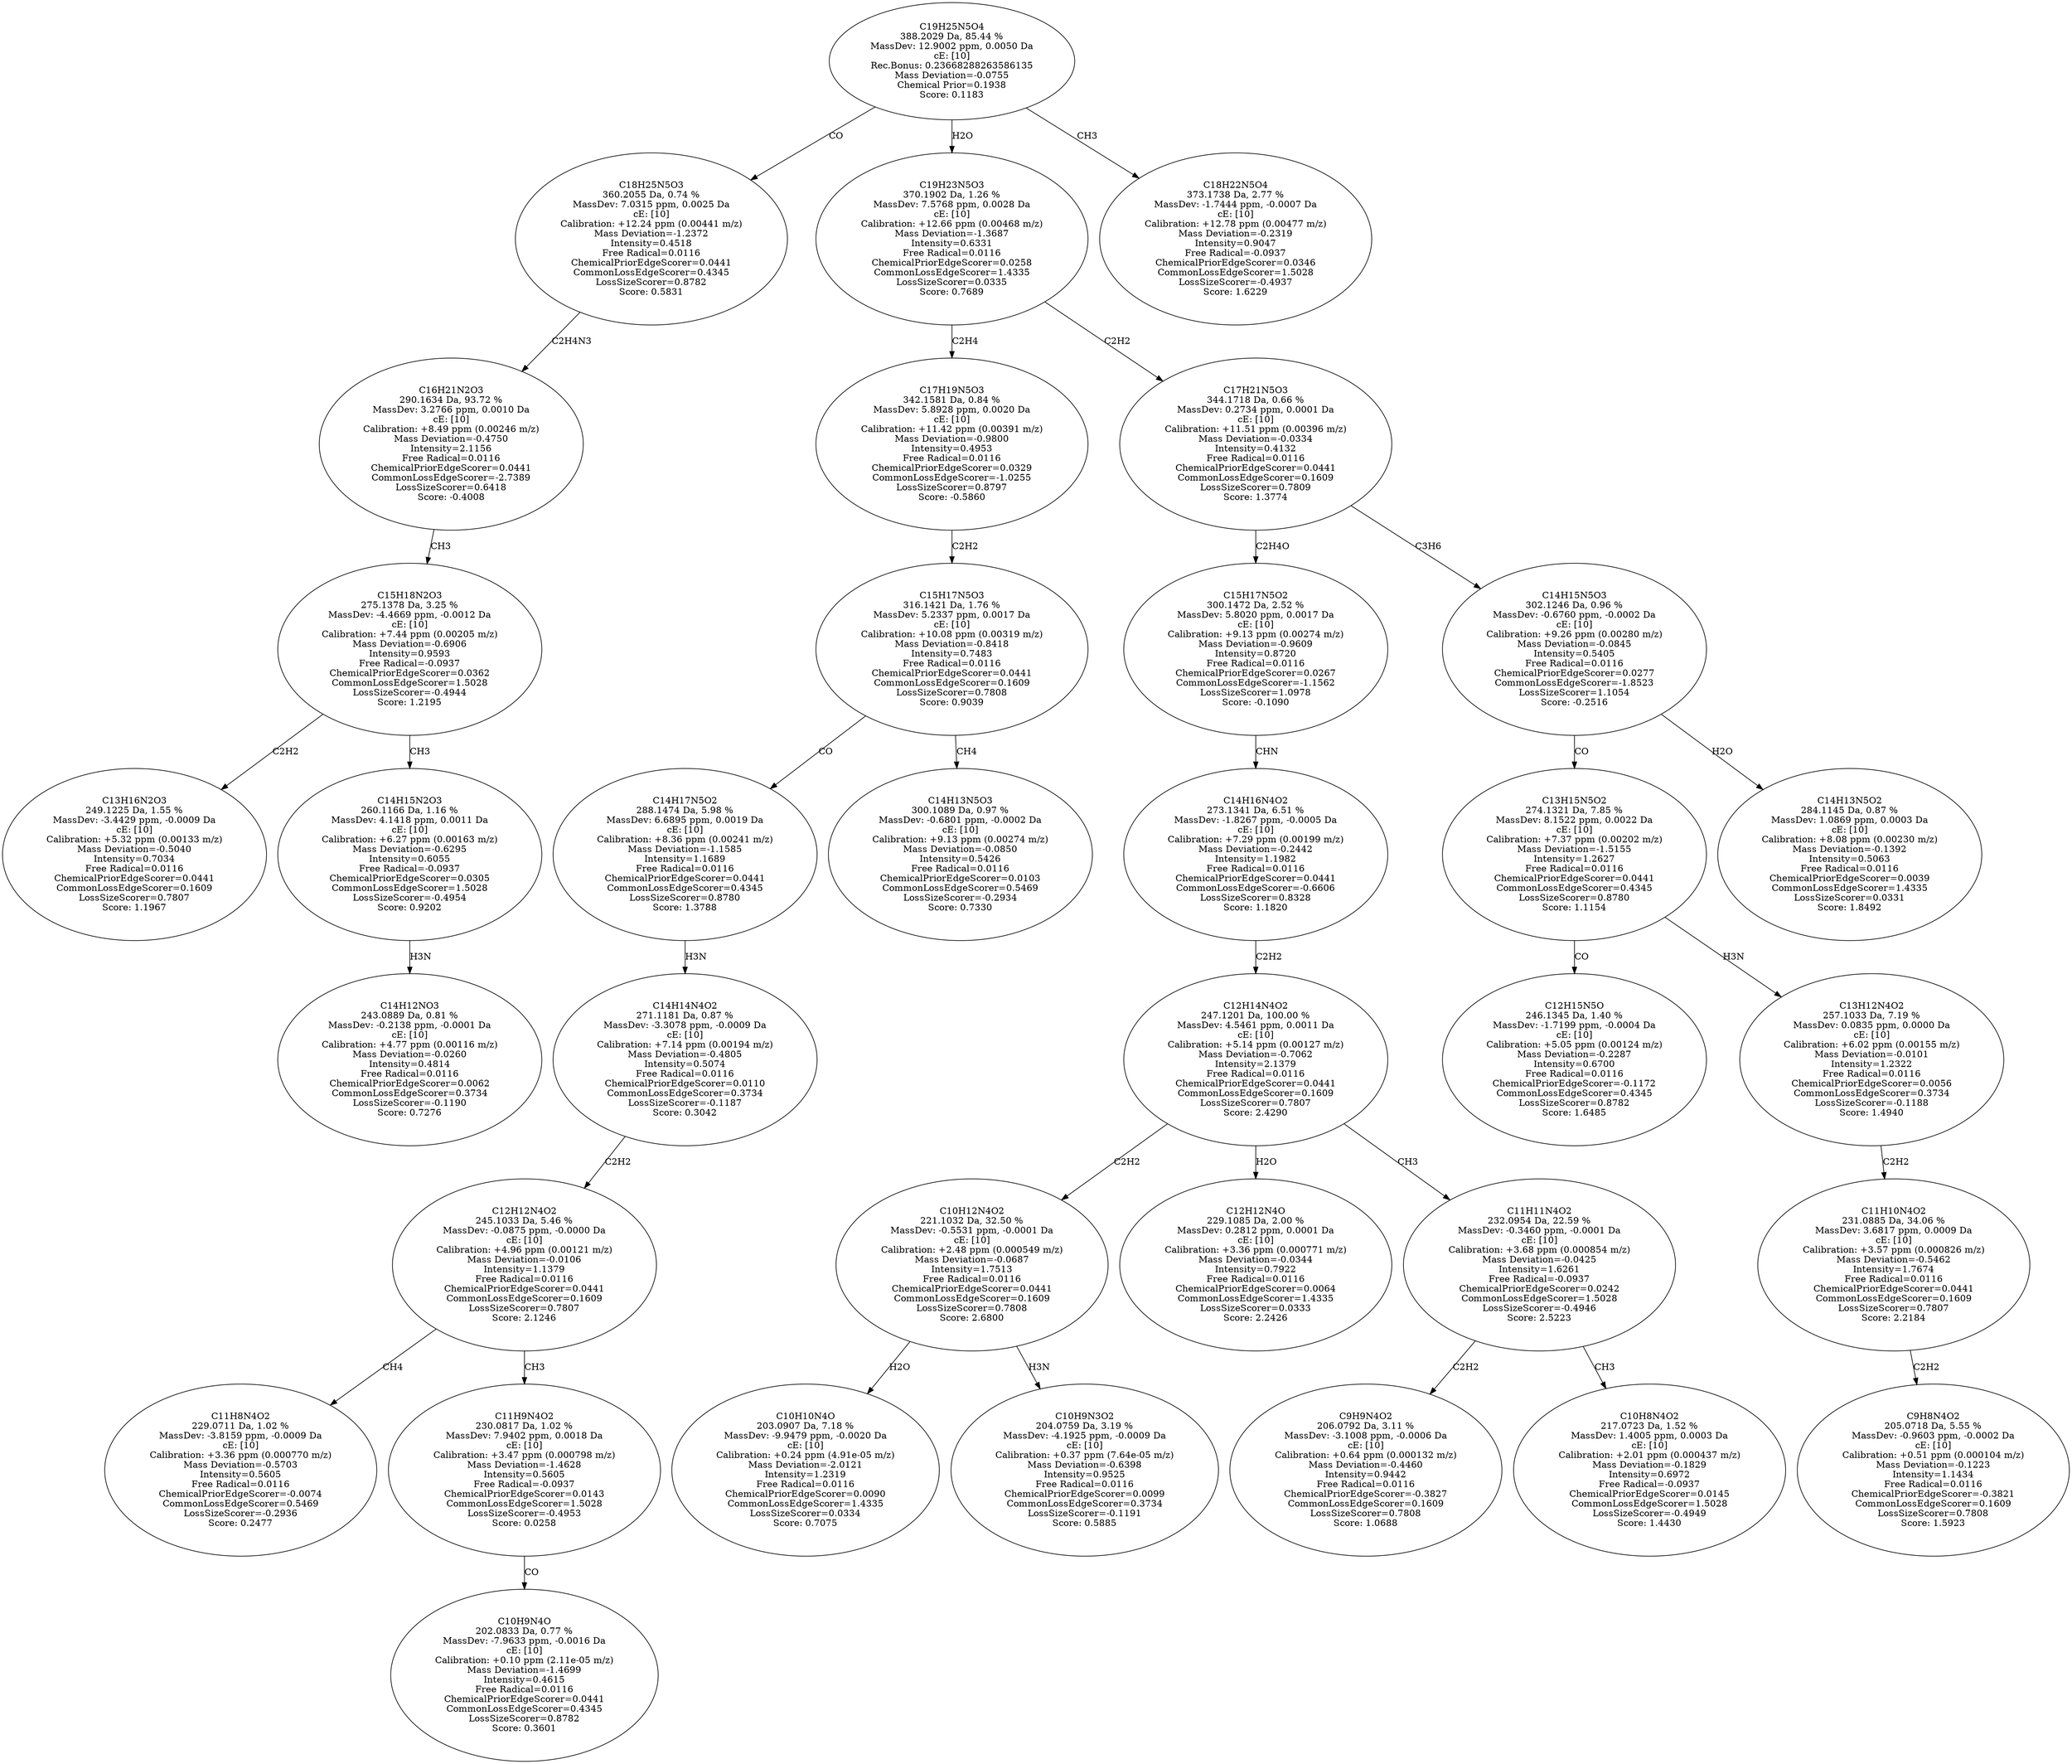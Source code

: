 strict digraph {
v1 [label="C13H16N2O3\n249.1225 Da, 1.55 %\nMassDev: -3.4429 ppm, -0.0009 Da\ncE: [10]\nCalibration: +5.32 ppm (0.00133 m/z)\nMass Deviation=-0.5040\nIntensity=0.7034\nFree Radical=0.0116\nChemicalPriorEdgeScorer=0.0441\nCommonLossEdgeScorer=0.1609\nLossSizeScorer=0.7807\nScore: 1.1967"];
v2 [label="C14H12NO3\n243.0889 Da, 0.81 %\nMassDev: -0.2138 ppm, -0.0001 Da\ncE: [10]\nCalibration: +4.77 ppm (0.00116 m/z)\nMass Deviation=-0.0260\nIntensity=0.4814\nFree Radical=0.0116\nChemicalPriorEdgeScorer=0.0062\nCommonLossEdgeScorer=0.3734\nLossSizeScorer=-0.1190\nScore: 0.7276"];
v3 [label="C14H15N2O3\n260.1166 Da, 1.16 %\nMassDev: 4.1418 ppm, 0.0011 Da\ncE: [10]\nCalibration: +6.27 ppm (0.00163 m/z)\nMass Deviation=-0.6295\nIntensity=0.6055\nFree Radical=-0.0937\nChemicalPriorEdgeScorer=0.0305\nCommonLossEdgeScorer=1.5028\nLossSizeScorer=-0.4954\nScore: 0.9202"];
v4 [label="C15H18N2O3\n275.1378 Da, 3.25 %\nMassDev: -4.4669 ppm, -0.0012 Da\ncE: [10]\nCalibration: +7.44 ppm (0.00205 m/z)\nMass Deviation=-0.6906\nIntensity=0.9593\nFree Radical=-0.0937\nChemicalPriorEdgeScorer=0.0362\nCommonLossEdgeScorer=1.5028\nLossSizeScorer=-0.4944\nScore: 1.2195"];
v5 [label="C16H21N2O3\n290.1634 Da, 93.72 %\nMassDev: 3.2766 ppm, 0.0010 Da\ncE: [10]\nCalibration: +8.49 ppm (0.00246 m/z)\nMass Deviation=-0.4750\nIntensity=2.1156\nFree Radical=0.0116\nChemicalPriorEdgeScorer=0.0441\nCommonLossEdgeScorer=-2.7389\nLossSizeScorer=0.6418\nScore: -0.4008"];
v6 [label="C18H25N5O3\n360.2055 Da, 0.74 %\nMassDev: 7.0315 ppm, 0.0025 Da\ncE: [10]\nCalibration: +12.24 ppm (0.00441 m/z)\nMass Deviation=-1.2372\nIntensity=0.4518\nFree Radical=0.0116\nChemicalPriorEdgeScorer=0.0441\nCommonLossEdgeScorer=0.4345\nLossSizeScorer=0.8782\nScore: 0.5831"];
v7 [label="C11H8N4O2\n229.0711 Da, 1.02 %\nMassDev: -3.8159 ppm, -0.0009 Da\ncE: [10]\nCalibration: +3.36 ppm (0.000770 m/z)\nMass Deviation=-0.5703\nIntensity=0.5605\nFree Radical=0.0116\nChemicalPriorEdgeScorer=-0.0074\nCommonLossEdgeScorer=0.5469\nLossSizeScorer=-0.2936\nScore: 0.2477"];
v8 [label="C10H9N4O\n202.0833 Da, 0.77 %\nMassDev: -7.9633 ppm, -0.0016 Da\ncE: [10]\nCalibration: +0.10 ppm (2.11e-05 m/z)\nMass Deviation=-1.4699\nIntensity=0.4615\nFree Radical=0.0116\nChemicalPriorEdgeScorer=0.0441\nCommonLossEdgeScorer=0.4345\nLossSizeScorer=0.8782\nScore: 0.3601"];
v9 [label="C11H9N4O2\n230.0817 Da, 1.02 %\nMassDev: 7.9402 ppm, 0.0018 Da\ncE: [10]\nCalibration: +3.47 ppm (0.000798 m/z)\nMass Deviation=-1.4628\nIntensity=0.5605\nFree Radical=-0.0937\nChemicalPriorEdgeScorer=0.0143\nCommonLossEdgeScorer=1.5028\nLossSizeScorer=-0.4953\nScore: 0.0258"];
v10 [label="C12H12N4O2\n245.1033 Da, 5.46 %\nMassDev: -0.0875 ppm, -0.0000 Da\ncE: [10]\nCalibration: +4.96 ppm (0.00121 m/z)\nMass Deviation=-0.0106\nIntensity=1.1379\nFree Radical=0.0116\nChemicalPriorEdgeScorer=0.0441\nCommonLossEdgeScorer=0.1609\nLossSizeScorer=0.7807\nScore: 2.1246"];
v11 [label="C14H14N4O2\n271.1181 Da, 0.87 %\nMassDev: -3.3078 ppm, -0.0009 Da\ncE: [10]\nCalibration: +7.14 ppm (0.00194 m/z)\nMass Deviation=-0.4805\nIntensity=0.5074\nFree Radical=0.0116\nChemicalPriorEdgeScorer=0.0110\nCommonLossEdgeScorer=0.3734\nLossSizeScorer=-0.1187\nScore: 0.3042"];
v12 [label="C14H17N5O2\n288.1474 Da, 5.98 %\nMassDev: 6.6895 ppm, 0.0019 Da\ncE: [10]\nCalibration: +8.36 ppm (0.00241 m/z)\nMass Deviation=-1.1585\nIntensity=1.1689\nFree Radical=0.0116\nChemicalPriorEdgeScorer=0.0441\nCommonLossEdgeScorer=0.4345\nLossSizeScorer=0.8780\nScore: 1.3788"];
v13 [label="C14H13N5O3\n300.1089 Da, 0.97 %\nMassDev: -0.6801 ppm, -0.0002 Da\ncE: [10]\nCalibration: +9.13 ppm (0.00274 m/z)\nMass Deviation=-0.0850\nIntensity=0.5426\nFree Radical=0.0116\nChemicalPriorEdgeScorer=0.0103\nCommonLossEdgeScorer=0.5469\nLossSizeScorer=-0.2934\nScore: 0.7330"];
v14 [label="C15H17N5O3\n316.1421 Da, 1.76 %\nMassDev: 5.2337 ppm, 0.0017 Da\ncE: [10]\nCalibration: +10.08 ppm (0.00319 m/z)\nMass Deviation=-0.8418\nIntensity=0.7483\nFree Radical=0.0116\nChemicalPriorEdgeScorer=0.0441\nCommonLossEdgeScorer=0.1609\nLossSizeScorer=0.7808\nScore: 0.9039"];
v15 [label="C17H19N5O3\n342.1581 Da, 0.84 %\nMassDev: 5.8928 ppm, 0.0020 Da\ncE: [10]\nCalibration: +11.42 ppm (0.00391 m/z)\nMass Deviation=-0.9800\nIntensity=0.4953\nFree Radical=0.0116\nChemicalPriorEdgeScorer=0.0329\nCommonLossEdgeScorer=-1.0255\nLossSizeScorer=0.8797\nScore: -0.5860"];
v16 [label="C10H10N4O\n203.0907 Da, 7.18 %\nMassDev: -9.9479 ppm, -0.0020 Da\ncE: [10]\nCalibration: +0.24 ppm (4.91e-05 m/z)\nMass Deviation=-2.0121\nIntensity=1.2319\nFree Radical=0.0116\nChemicalPriorEdgeScorer=0.0090\nCommonLossEdgeScorer=1.4335\nLossSizeScorer=0.0334\nScore: 0.7075"];
v17 [label="C10H9N3O2\n204.0759 Da, 3.19 %\nMassDev: -4.1925 ppm, -0.0009 Da\ncE: [10]\nCalibration: +0.37 ppm (7.64e-05 m/z)\nMass Deviation=-0.6398\nIntensity=0.9525\nFree Radical=0.0116\nChemicalPriorEdgeScorer=0.0099\nCommonLossEdgeScorer=0.3734\nLossSizeScorer=-0.1191\nScore: 0.5885"];
v18 [label="C10H12N4O2\n221.1032 Da, 32.50 %\nMassDev: -0.5531 ppm, -0.0001 Da\ncE: [10]\nCalibration: +2.48 ppm (0.000549 m/z)\nMass Deviation=-0.0687\nIntensity=1.7513\nFree Radical=0.0116\nChemicalPriorEdgeScorer=0.0441\nCommonLossEdgeScorer=0.1609\nLossSizeScorer=0.7808\nScore: 2.6800"];
v19 [label="C12H12N4O\n229.1085 Da, 2.00 %\nMassDev: 0.2812 ppm, 0.0001 Da\ncE: [10]\nCalibration: +3.36 ppm (0.000771 m/z)\nMass Deviation=-0.0344\nIntensity=0.7922\nFree Radical=0.0116\nChemicalPriorEdgeScorer=0.0064\nCommonLossEdgeScorer=1.4335\nLossSizeScorer=0.0333\nScore: 2.2426"];
v20 [label="C9H9N4O2\n206.0792 Da, 3.11 %\nMassDev: -3.1008 ppm, -0.0006 Da\ncE: [10]\nCalibration: +0.64 ppm (0.000132 m/z)\nMass Deviation=-0.4460\nIntensity=0.9442\nFree Radical=0.0116\nChemicalPriorEdgeScorer=-0.3827\nCommonLossEdgeScorer=0.1609\nLossSizeScorer=0.7808\nScore: 1.0688"];
v21 [label="C10H8N4O2\n217.0723 Da, 1.52 %\nMassDev: 1.4005 ppm, 0.0003 Da\ncE: [10]\nCalibration: +2.01 ppm (0.000437 m/z)\nMass Deviation=-0.1829\nIntensity=0.6972\nFree Radical=-0.0937\nChemicalPriorEdgeScorer=0.0145\nCommonLossEdgeScorer=1.5028\nLossSizeScorer=-0.4949\nScore: 1.4430"];
v22 [label="C11H11N4O2\n232.0954 Da, 22.59 %\nMassDev: -0.3460 ppm, -0.0001 Da\ncE: [10]\nCalibration: +3.68 ppm (0.000854 m/z)\nMass Deviation=-0.0425\nIntensity=1.6261\nFree Radical=-0.0937\nChemicalPriorEdgeScorer=0.0242\nCommonLossEdgeScorer=1.5028\nLossSizeScorer=-0.4946\nScore: 2.5223"];
v23 [label="C12H14N4O2\n247.1201 Da, 100.00 %\nMassDev: 4.5461 ppm, 0.0011 Da\ncE: [10]\nCalibration: +5.14 ppm (0.00127 m/z)\nMass Deviation=-0.7062\nIntensity=2.1379\nFree Radical=0.0116\nChemicalPriorEdgeScorer=0.0441\nCommonLossEdgeScorer=0.1609\nLossSizeScorer=0.7807\nScore: 2.4290"];
v24 [label="C14H16N4O2\n273.1341 Da, 6.51 %\nMassDev: -1.8267 ppm, -0.0005 Da\ncE: [10]\nCalibration: +7.29 ppm (0.00199 m/z)\nMass Deviation=-0.2442\nIntensity=1.1982\nFree Radical=0.0116\nChemicalPriorEdgeScorer=0.0441\nCommonLossEdgeScorer=-0.6606\nLossSizeScorer=0.8328\nScore: 1.1820"];
v25 [label="C15H17N5O2\n300.1472 Da, 2.52 %\nMassDev: 5.8020 ppm, 0.0017 Da\ncE: [10]\nCalibration: +9.13 ppm (0.00274 m/z)\nMass Deviation=-0.9609\nIntensity=0.8720\nFree Radical=0.0116\nChemicalPriorEdgeScorer=0.0267\nCommonLossEdgeScorer=-1.1562\nLossSizeScorer=1.0978\nScore: -0.1090"];
v26 [label="C12H15N5O\n246.1345 Da, 1.40 %\nMassDev: -1.7199 ppm, -0.0004 Da\ncE: [10]\nCalibration: +5.05 ppm (0.00124 m/z)\nMass Deviation=-0.2287\nIntensity=0.6700\nFree Radical=0.0116\nChemicalPriorEdgeScorer=-0.1172\nCommonLossEdgeScorer=0.4345\nLossSizeScorer=0.8782\nScore: 1.6485"];
v27 [label="C9H8N4O2\n205.0718 Da, 5.55 %\nMassDev: -0.9603 ppm, -0.0002 Da\ncE: [10]\nCalibration: +0.51 ppm (0.000104 m/z)\nMass Deviation=-0.1223\nIntensity=1.1434\nFree Radical=0.0116\nChemicalPriorEdgeScorer=-0.3821\nCommonLossEdgeScorer=0.1609\nLossSizeScorer=0.7808\nScore: 1.5923"];
v28 [label="C11H10N4O2\n231.0885 Da, 34.06 %\nMassDev: 3.6817 ppm, 0.0009 Da\ncE: [10]\nCalibration: +3.57 ppm (0.000826 m/z)\nMass Deviation=-0.5462\nIntensity=1.7674\nFree Radical=0.0116\nChemicalPriorEdgeScorer=0.0441\nCommonLossEdgeScorer=0.1609\nLossSizeScorer=0.7807\nScore: 2.2184"];
v29 [label="C13H12N4O2\n257.1033 Da, 7.19 %\nMassDev: 0.0835 ppm, 0.0000 Da\ncE: [10]\nCalibration: +6.02 ppm (0.00155 m/z)\nMass Deviation=-0.0101\nIntensity=1.2322\nFree Radical=0.0116\nChemicalPriorEdgeScorer=0.0056\nCommonLossEdgeScorer=0.3734\nLossSizeScorer=-0.1188\nScore: 1.4940"];
v30 [label="C13H15N5O2\n274.1321 Da, 7.85 %\nMassDev: 8.1522 ppm, 0.0022 Da\ncE: [10]\nCalibration: +7.37 ppm (0.00202 m/z)\nMass Deviation=-1.5155\nIntensity=1.2627\nFree Radical=0.0116\nChemicalPriorEdgeScorer=0.0441\nCommonLossEdgeScorer=0.4345\nLossSizeScorer=0.8780\nScore: 1.1154"];
v31 [label="C14H13N5O2\n284.1145 Da, 0.87 %\nMassDev: 1.0869 ppm, 0.0003 Da\ncE: [10]\nCalibration: +8.08 ppm (0.00230 m/z)\nMass Deviation=-0.1392\nIntensity=0.5063\nFree Radical=0.0116\nChemicalPriorEdgeScorer=0.0039\nCommonLossEdgeScorer=1.4335\nLossSizeScorer=0.0331\nScore: 1.8492"];
v32 [label="C14H15N5O3\n302.1246 Da, 0.96 %\nMassDev: -0.6760 ppm, -0.0002 Da\ncE: [10]\nCalibration: +9.26 ppm (0.00280 m/z)\nMass Deviation=-0.0845\nIntensity=0.5405\nFree Radical=0.0116\nChemicalPriorEdgeScorer=0.0277\nCommonLossEdgeScorer=-1.8523\nLossSizeScorer=1.1054\nScore: -0.2516"];
v33 [label="C17H21N5O3\n344.1718 Da, 0.66 %\nMassDev: 0.2734 ppm, 0.0001 Da\ncE: [10]\nCalibration: +11.51 ppm (0.00396 m/z)\nMass Deviation=-0.0334\nIntensity=0.4132\nFree Radical=0.0116\nChemicalPriorEdgeScorer=0.0441\nCommonLossEdgeScorer=0.1609\nLossSizeScorer=0.7809\nScore: 1.3774"];
v34 [label="C19H23N5O3\n370.1902 Da, 1.26 %\nMassDev: 7.5768 ppm, 0.0028 Da\ncE: [10]\nCalibration: +12.66 ppm (0.00468 m/z)\nMass Deviation=-1.3687\nIntensity=0.6331\nFree Radical=0.0116\nChemicalPriorEdgeScorer=0.0258\nCommonLossEdgeScorer=1.4335\nLossSizeScorer=0.0335\nScore: 0.7689"];
v35 [label="C18H22N5O4\n373.1738 Da, 2.77 %\nMassDev: -1.7444 ppm, -0.0007 Da\ncE: [10]\nCalibration: +12.78 ppm (0.00477 m/z)\nMass Deviation=-0.2319\nIntensity=0.9047\nFree Radical=-0.0937\nChemicalPriorEdgeScorer=0.0346\nCommonLossEdgeScorer=1.5028\nLossSizeScorer=-0.4937\nScore: 1.6229"];
v36 [label="C19H25N5O4\n388.2029 Da, 85.44 %\nMassDev: 12.9002 ppm, 0.0050 Da\ncE: [10]\nRec.Bonus: 0.23668288263586135\nMass Deviation=-0.0755\nChemical Prior=0.1938\nScore: 0.1183"];
v4 -> v1 [label="C2H2"];
v3 -> v2 [label="H3N"];
v4 -> v3 [label="CH3"];
v5 -> v4 [label="CH3"];
v6 -> v5 [label="C2H4N3"];
v36 -> v6 [label="CO"];
v10 -> v7 [label="CH4"];
v9 -> v8 [label="CO"];
v10 -> v9 [label="CH3"];
v11 -> v10 [label="C2H2"];
v12 -> v11 [label="H3N"];
v14 -> v12 [label="CO"];
v14 -> v13 [label="CH4"];
v15 -> v14 [label="C2H2"];
v34 -> v15 [label="C2H4"];
v18 -> v16 [label="H2O"];
v18 -> v17 [label="H3N"];
v23 -> v18 [label="C2H2"];
v23 -> v19 [label="H2O"];
v22 -> v20 [label="C2H2"];
v22 -> v21 [label="CH3"];
v23 -> v22 [label="CH3"];
v24 -> v23 [label="C2H2"];
v25 -> v24 [label="CHN"];
v33 -> v25 [label="C2H4O"];
v30 -> v26 [label="CO"];
v28 -> v27 [label="C2H2"];
v29 -> v28 [label="C2H2"];
v30 -> v29 [label="H3N"];
v32 -> v30 [label="CO"];
v32 -> v31 [label="H2O"];
v33 -> v32 [label="C3H6"];
v34 -> v33 [label="C2H2"];
v36 -> v34 [label="H2O"];
v36 -> v35 [label="CH3"];
}